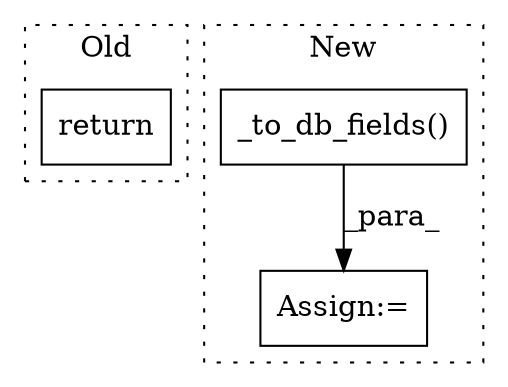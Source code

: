 digraph G {
subgraph cluster0 {
1 [label="return" a="93" s="7854" l="7" shape="box"];
label = "Old";
style="dotted";
}
subgraph cluster1 {
2 [label="_to_db_fields()" a="75" s="8192,8222" l="19,1" shape="box"];
3 [label="Assign:=" a="68" s="8189" l="3" shape="box"];
label = "New";
style="dotted";
}
2 -> 3 [label="_para_"];
}